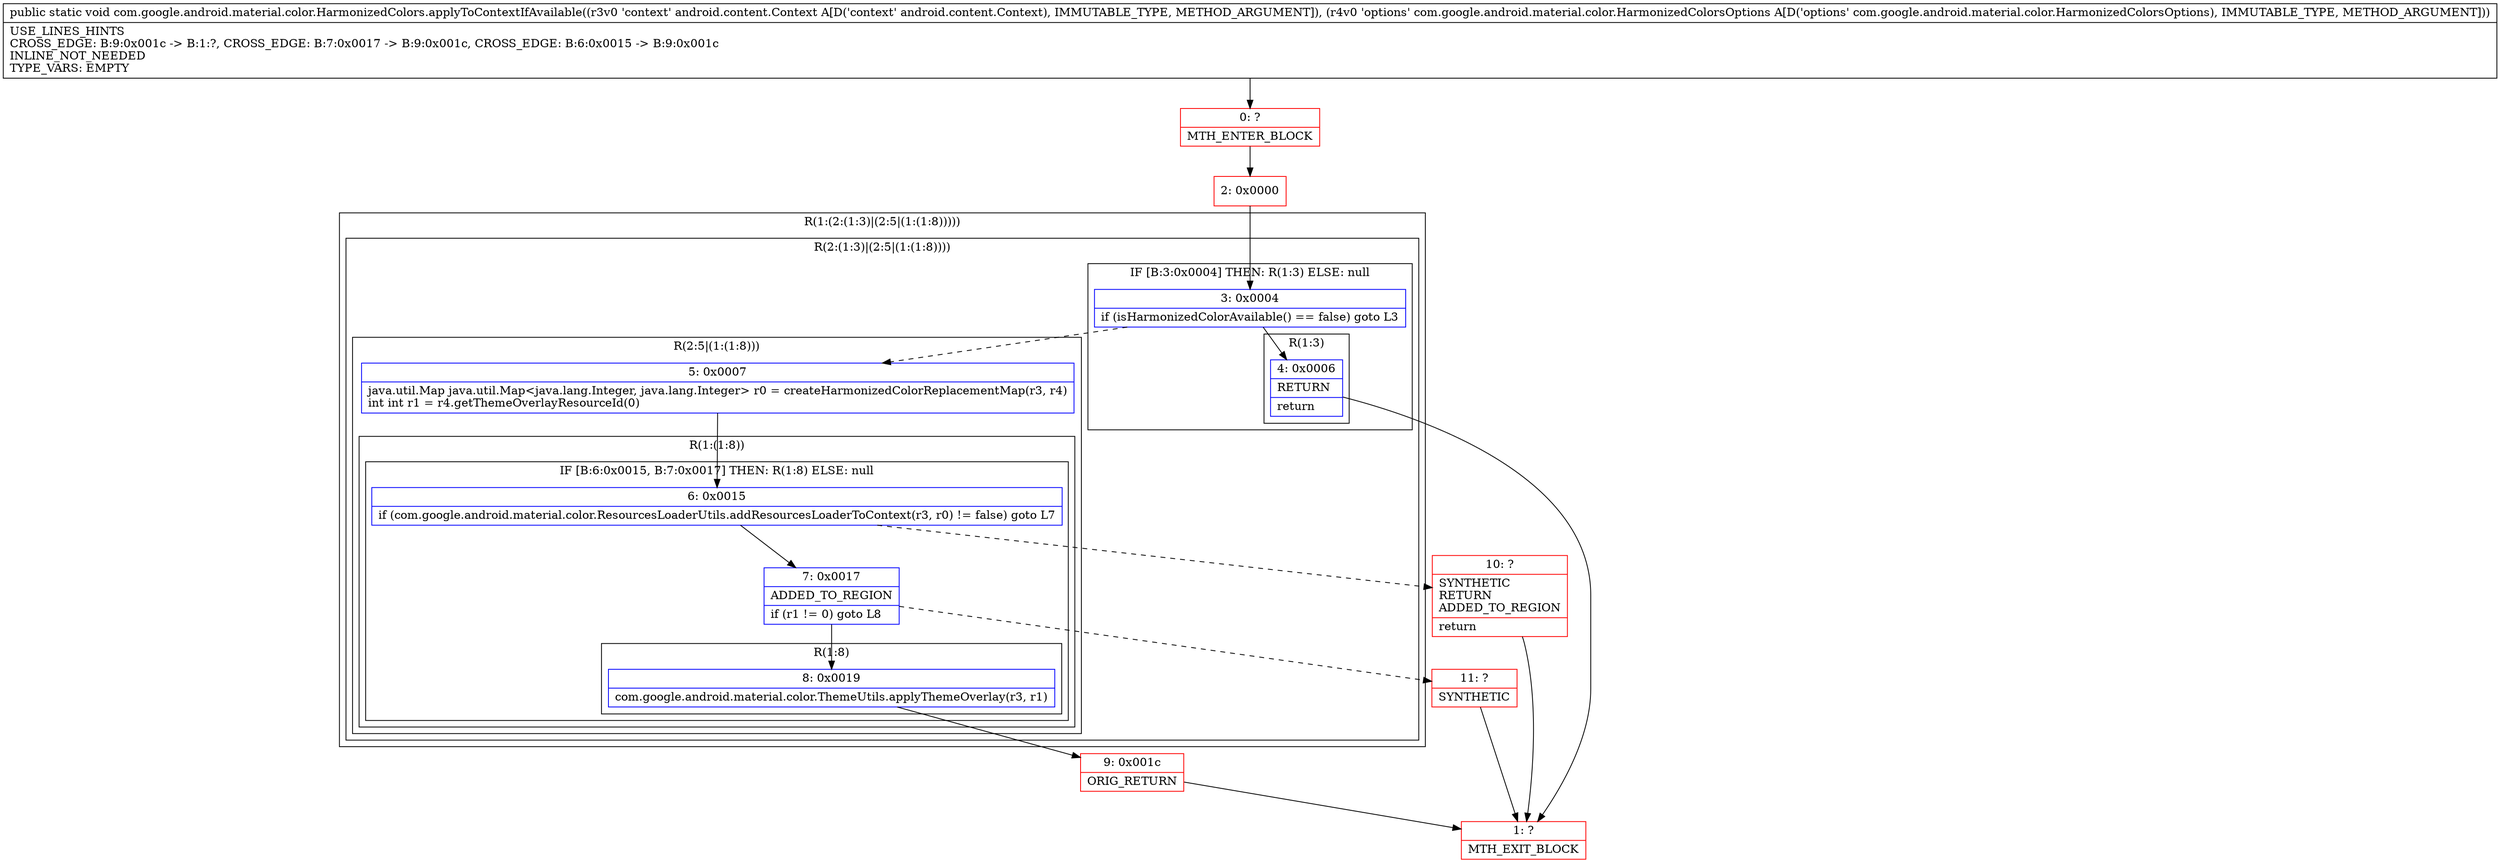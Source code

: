 digraph "CFG forcom.google.android.material.color.HarmonizedColors.applyToContextIfAvailable(Landroid\/content\/Context;Lcom\/google\/android\/material\/color\/HarmonizedColorsOptions;)V" {
subgraph cluster_Region_1104822200 {
label = "R(1:(2:(1:3)|(2:5|(1:(1:8)))))";
node [shape=record,color=blue];
subgraph cluster_Region_486062601 {
label = "R(2:(1:3)|(2:5|(1:(1:8))))";
node [shape=record,color=blue];
subgraph cluster_IfRegion_758885501 {
label = "IF [B:3:0x0004] THEN: R(1:3) ELSE: null";
node [shape=record,color=blue];
Node_3 [shape=record,label="{3\:\ 0x0004|if (isHarmonizedColorAvailable() == false) goto L3\l}"];
subgraph cluster_Region_2077793784 {
label = "R(1:3)";
node [shape=record,color=blue];
Node_4 [shape=record,label="{4\:\ 0x0006|RETURN\l|return\l}"];
}
}
subgraph cluster_Region_1622937862 {
label = "R(2:5|(1:(1:8)))";
node [shape=record,color=blue];
Node_5 [shape=record,label="{5\:\ 0x0007|java.util.Map java.util.Map\<java.lang.Integer, java.lang.Integer\> r0 = createHarmonizedColorReplacementMap(r3, r4)\lint int r1 = r4.getThemeOverlayResourceId(0)\l}"];
subgraph cluster_Region_1810848452 {
label = "R(1:(1:8))";
node [shape=record,color=blue];
subgraph cluster_IfRegion_1989062129 {
label = "IF [B:6:0x0015, B:7:0x0017] THEN: R(1:8) ELSE: null";
node [shape=record,color=blue];
Node_6 [shape=record,label="{6\:\ 0x0015|if (com.google.android.material.color.ResourcesLoaderUtils.addResourcesLoaderToContext(r3, r0) != false) goto L7\l}"];
Node_7 [shape=record,label="{7\:\ 0x0017|ADDED_TO_REGION\l|if (r1 != 0) goto L8\l}"];
subgraph cluster_Region_1319171344 {
label = "R(1:8)";
node [shape=record,color=blue];
Node_8 [shape=record,label="{8\:\ 0x0019|com.google.android.material.color.ThemeUtils.applyThemeOverlay(r3, r1)\l}"];
}
}
}
}
}
}
Node_0 [shape=record,color=red,label="{0\:\ ?|MTH_ENTER_BLOCK\l}"];
Node_2 [shape=record,color=red,label="{2\:\ 0x0000}"];
Node_1 [shape=record,color=red,label="{1\:\ ?|MTH_EXIT_BLOCK\l}"];
Node_9 [shape=record,color=red,label="{9\:\ 0x001c|ORIG_RETURN\l}"];
Node_11 [shape=record,color=red,label="{11\:\ ?|SYNTHETIC\l}"];
Node_10 [shape=record,color=red,label="{10\:\ ?|SYNTHETIC\lRETURN\lADDED_TO_REGION\l|return\l}"];
MethodNode[shape=record,label="{public static void com.google.android.material.color.HarmonizedColors.applyToContextIfAvailable((r3v0 'context' android.content.Context A[D('context' android.content.Context), IMMUTABLE_TYPE, METHOD_ARGUMENT]), (r4v0 'options' com.google.android.material.color.HarmonizedColorsOptions A[D('options' com.google.android.material.color.HarmonizedColorsOptions), IMMUTABLE_TYPE, METHOD_ARGUMENT]))  | USE_LINES_HINTS\lCROSS_EDGE: B:9:0x001c \-\> B:1:?, CROSS_EDGE: B:7:0x0017 \-\> B:9:0x001c, CROSS_EDGE: B:6:0x0015 \-\> B:9:0x001c\lINLINE_NOT_NEEDED\lTYPE_VARS: EMPTY\l}"];
MethodNode -> Node_0;Node_3 -> Node_4;
Node_3 -> Node_5[style=dashed];
Node_4 -> Node_1;
Node_5 -> Node_6;
Node_6 -> Node_7;
Node_6 -> Node_10[style=dashed];
Node_7 -> Node_8;
Node_7 -> Node_11[style=dashed];
Node_8 -> Node_9;
Node_0 -> Node_2;
Node_2 -> Node_3;
Node_9 -> Node_1;
Node_11 -> Node_1;
Node_10 -> Node_1;
}

